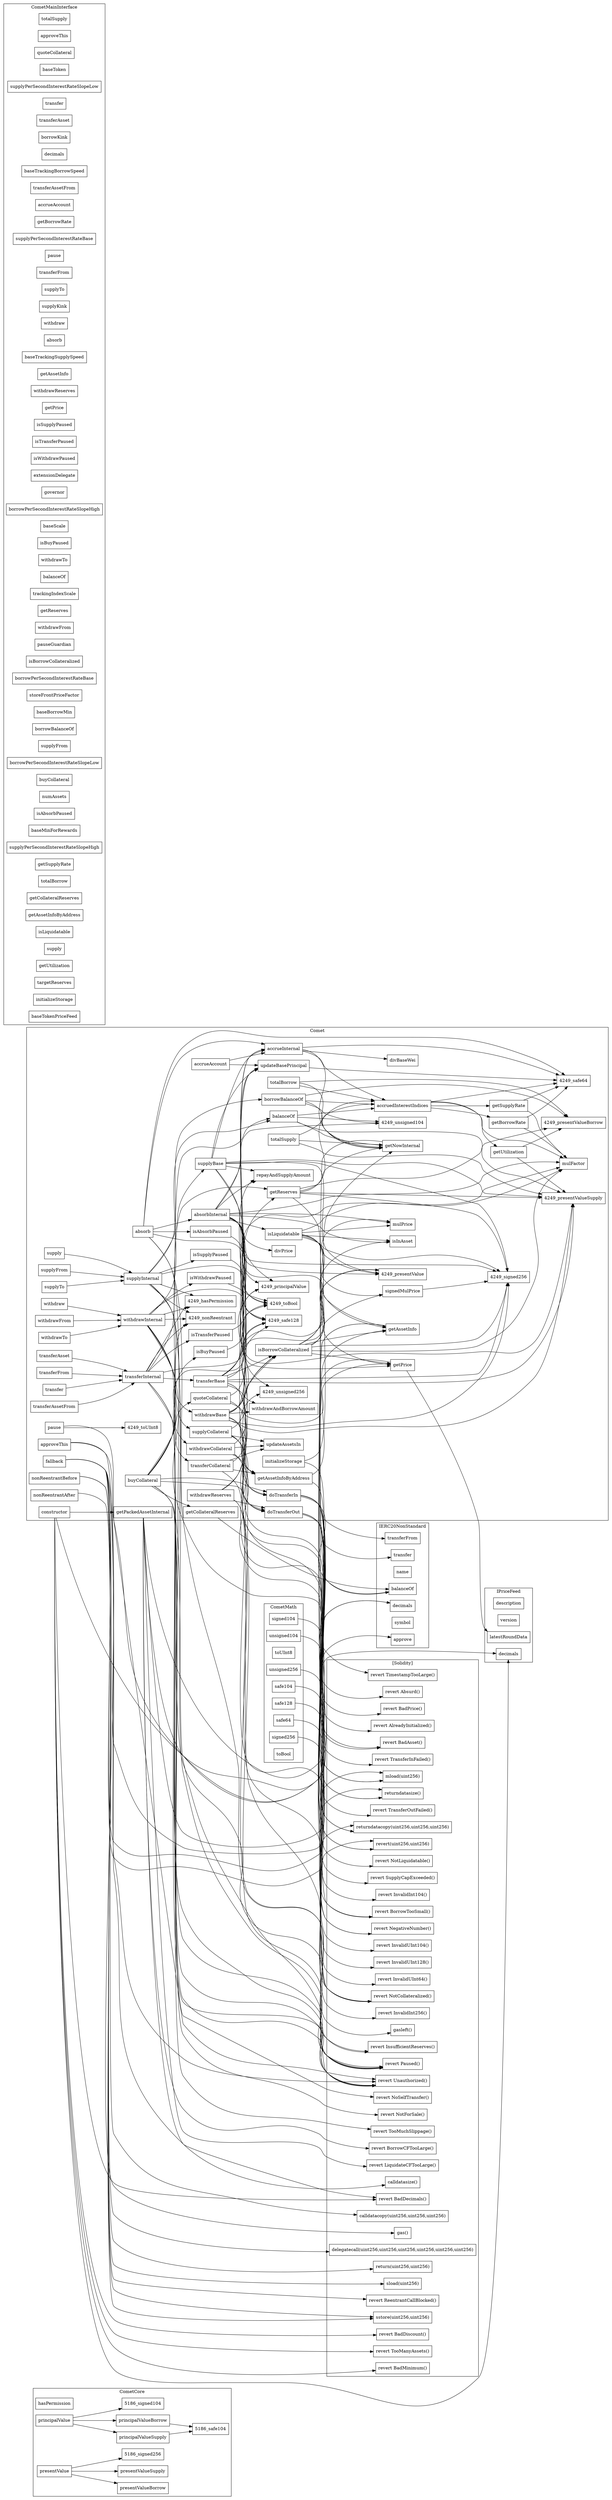 strict digraph {
rankdir="LR"
node [shape=box]
subgraph cluster_5186_CometCore {
label = "CometCore"
"5186_hasPermission" [label="hasPermission"]
"5186_presentValueBorrow" [label="presentValueBorrow"]
"5186_principalValue" [label="principalValue"]
"5186_principalValueSupply" [label="principalValueSupply"]
"5186_presentValue" [label="presentValue"]
"5186_presentValueSupply" [label="presentValueSupply"]
"5186_principalValueBorrow" [label="principalValueBorrow"]
"5186_presentValue" -> "5186_presentValueBorrow"
"5186_presentValue" -> "5186_presentValueSupply"
"5186_principalValueSupply" -> "5186_safe104"
"5186_principalValue" -> "5186_principalValueSupply"
"5186_principalValue" -> "5186_principalValueBorrow"
"5186_principalValue" -> "5186_signed104"
"5186_presentValue" -> "5186_signed256"
"5186_principalValueBorrow" -> "5186_safe104"
}subgraph cluster_4873_IERC20NonStandard {
label = "IERC20NonStandard"
"4873_balanceOf" [label="balanceOf"]
"4873_transfer" [label="transfer"]
"4873_name" [label="name"]
"4873_approve" [label="approve"]
"4873_decimals" [label="decimals"]
"4873_symbol" [label="symbol"]
"4873_transferFrom" [label="transferFrom"]
}subgraph cluster_4905_IPriceFeed {
label = "IPriceFeed"
"4905_description" [label="description"]
"4905_version" [label="version"]
"4905_decimals" [label="decimals"]
"4905_latestRoundData" [label="latestRoundData"]
}subgraph cluster_4820_CometMainInterface {
label = "CometMainInterface"
"4820_totalSupply" [label="totalSupply"]
"4820_approveThis" [label="approveThis"]
"4820_quoteCollateral" [label="quoteCollateral"]
"4820_baseToken" [label="baseToken"]
"4820_supplyPerSecondInterestRateSlopeLow" [label="supplyPerSecondInterestRateSlopeLow"]
"4820_transfer" [label="transfer"]
"4820_transferAsset" [label="transferAsset"]
"4820_borrowKink" [label="borrowKink"]
"4820_decimals" [label="decimals"]
"4820_baseTrackingBorrowSpeed" [label="baseTrackingBorrowSpeed"]
"4820_transferAssetFrom" [label="transferAssetFrom"]
"4820_accrueAccount" [label="accrueAccount"]
"4820_getBorrowRate" [label="getBorrowRate"]
"4820_supplyPerSecondInterestRateBase" [label="supplyPerSecondInterestRateBase"]
"4820_pause" [label="pause"]
"4820_transferFrom" [label="transferFrom"]
"4820_supplyTo" [label="supplyTo"]
"4820_supplyKink" [label="supplyKink"]
"4820_withdraw" [label="withdraw"]
"4820_absorb" [label="absorb"]
"4820_baseTrackingSupplySpeed" [label="baseTrackingSupplySpeed"]
"4820_getAssetInfo" [label="getAssetInfo"]
"4820_withdrawReserves" [label="withdrawReserves"]
"4820_getPrice" [label="getPrice"]
"4820_isSupplyPaused" [label="isSupplyPaused"]
"4820_isTransferPaused" [label="isTransferPaused"]
"4820_isWithdrawPaused" [label="isWithdrawPaused"]
"4820_extensionDelegate" [label="extensionDelegate"]
"4820_governor" [label="governor"]
"4820_borrowPerSecondInterestRateSlopeHigh" [label="borrowPerSecondInterestRateSlopeHigh"]
"4820_baseScale" [label="baseScale"]
"4820_isBuyPaused" [label="isBuyPaused"]
"4820_withdrawTo" [label="withdrawTo"]
"4820_balanceOf" [label="balanceOf"]
"4820_trackingIndexScale" [label="trackingIndexScale"]
"4820_getReserves" [label="getReserves"]
"4820_withdrawFrom" [label="withdrawFrom"]
"4820_pauseGuardian" [label="pauseGuardian"]
"4820_isBorrowCollateralized" [label="isBorrowCollateralized"]
"4820_borrowPerSecondInterestRateBase" [label="borrowPerSecondInterestRateBase"]
"4820_storeFrontPriceFactor" [label="storeFrontPriceFactor"]
"4820_baseBorrowMin" [label="baseBorrowMin"]
"4820_borrowBalanceOf" [label="borrowBalanceOf"]
"4820_supplyFrom" [label="supplyFrom"]
"4820_borrowPerSecondInterestRateSlopeLow" [label="borrowPerSecondInterestRateSlopeLow"]
"4820_buyCollateral" [label="buyCollateral"]
"4820_numAssets" [label="numAssets"]
"4820_isAbsorbPaused" [label="isAbsorbPaused"]
"4820_baseMinForRewards" [label="baseMinForRewards"]
"4820_supplyPerSecondInterestRateSlopeHigh" [label="supplyPerSecondInterestRateSlopeHigh"]
"4820_getSupplyRate" [label="getSupplyRate"]
"4820_totalBorrow" [label="totalBorrow"]
"4820_getCollateralReserves" [label="getCollateralReserves"]
"4820_getAssetInfoByAddress" [label="getAssetInfoByAddress"]
"4820_isLiquidatable" [label="isLiquidatable"]
"4820_supply" [label="supply"]
"4820_getUtilization" [label="getUtilization"]
"4820_targetReserves" [label="targetReserves"]
"4820_initializeStorage" [label="initializeStorage"]
"4820_baseTokenPriceFeed" [label="baseTokenPriceFeed"]
}subgraph cluster_5463_CometMath {
label = "CometMath"
"5463_safe64" [label="safe64"]
"5463_signed256" [label="signed256"]
"5463_toUInt8" [label="toUInt8"]
"5463_unsigned256" [label="unsigned256"]
"5463_unsigned104" [label="unsigned104"]
"5463_signed104" [label="signed104"]
"5463_safe104" [label="safe104"]
"5463_safe128" [label="safe128"]
"5463_toBool" [label="toBool"]
}subgraph cluster_4249_Comet {
label = "Comet"
"4249_isSupplyPaused" [label="isSupplyPaused"]
"4249_pause" [label="pause"]
"4249_doTransferIn" [label="doTransferIn"]
"4249_isAbsorbPaused" [label="isAbsorbPaused"]
"4249_getBorrowRate" [label="getBorrowRate"]
"4249_getAssetInfo" [label="getAssetInfo"]
"4249_isLiquidatable" [label="isLiquidatable"]
"4249_buyCollateral" [label="buyCollateral"]
"4249_divPrice" [label="divPrice"]
"4249_repayAndSupplyAmount" [label="repayAndSupplyAmount"]
"4249_isBuyPaused" [label="isBuyPaused"]
"4249_isWithdrawPaused" [label="isWithdrawPaused"]
"4249_mulFactor" [label="mulFactor"]
"4249_isBorrowCollateralized" [label="isBorrowCollateralized"]
"4249_withdrawAndBorrowAmount" [label="withdrawAndBorrowAmount"]
"4249_supplyBase" [label="supplyBase"]
"4249_fallback" [label="fallback"]
"4249_withdrawBase" [label="withdrawBase"]
"4249_getReserves" [label="getReserves"]
"4249_withdrawFrom" [label="withdrawFrom"]
"4249_nonReentrantAfter" [label="nonReentrantAfter"]
"4249_accrueInternal" [label="accrueInternal"]
"4249_getPrice" [label="getPrice"]
"4249_totalBorrow" [label="totalBorrow"]
"4249_approveThis" [label="approveThis"]
"4249_nonReentrantBefore" [label="nonReentrantBefore"]
"4249_isInAsset" [label="isInAsset"]
"4249_accrueAccount" [label="accrueAccount"]
"4249_transferFrom" [label="transferFrom"]
"4249_getCollateralReserves" [label="getCollateralReserves"]
"4249_absorbInternal" [label="absorbInternal"]
"4249_balanceOf" [label="balanceOf"]
"4249_supplyFrom" [label="supplyFrom"]
"4249_getUtilization" [label="getUtilization"]
"4249_divBaseWei" [label="divBaseWei"]
"4249_getAssetInfoByAddress" [label="getAssetInfoByAddress"]
"4249_signedMulPrice" [label="signedMulPrice"]
"4249_updateAssetsIn" [label="updateAssetsIn"]
"4249_quoteCollateral" [label="quoteCollateral"]
"4249_transferBase" [label="transferBase"]
"4249_transfer" [label="transfer"]
"4249_supplyTo" [label="supplyTo"]
"4249_constructor" [label="constructor"]
"4249_supply" [label="supply"]
"4249_getNowInternal" [label="getNowInternal"]
"4249_doTransferOut" [label="doTransferOut"]
"4249_withdrawTo" [label="withdrawTo"]
"4249_borrowBalanceOf" [label="borrowBalanceOf"]
"4249_supplyInternal" [label="supplyInternal"]
"4249_updateBasePrincipal" [label="updateBasePrincipal"]
"4249_transferInternal" [label="transferInternal"]
"4249_supplyCollateral" [label="supplyCollateral"]
"4249_absorb" [label="absorb"]
"4249_transferAssetFrom" [label="transferAssetFrom"]
"4249_mulPrice" [label="mulPrice"]
"4249_withdrawCollateral" [label="withdrawCollateral"]
"4249_accruedInterestIndices" [label="accruedInterestIndices"]
"4249_initializeStorage" [label="initializeStorage"]
"4249_withdrawReserves" [label="withdrawReserves"]
"4249_withdraw" [label="withdraw"]
"4249_getPackedAssetInternal" [label="getPackedAssetInternal"]
"4249_transferCollateral" [label="transferCollateral"]
"4249_transferAsset" [label="transferAsset"]
"4249_totalSupply" [label="totalSupply"]
"4249_withdrawInternal" [label="withdrawInternal"]
"4249_isTransferPaused" [label="isTransferPaused"]
"4249_getSupplyRate" [label="getSupplyRate"]
"4249_supplyCollateral" -> "4249_getAssetInfoByAddress"
"4249_getReserves" -> "4249_getNowInternal"
"4249_absorbInternal" -> "4249_signed256"
"4249_getBorrowRate" -> "4249_mulFactor"
"4249_isLiquidatable" -> "4249_mulPrice"
"4249_withdraw" -> "4249_withdrawInternal"
"4249_signedMulPrice" -> "4249_signed256"
"4249_getReserves" -> "4249_presentValueBorrow"
"4249_transferAsset" -> "4249_transferInternal"
"4249_withdrawInternal" -> "4249_isWithdrawPaused"
"4249_isSupplyPaused" -> "4249_toBool"
"4249_supplyBase" -> "4249_doTransferIn"
"4249_buyCollateral" -> "4249_isBuyPaused"
"4249_transferBase" -> "4249_repayAndSupplyAmount"
"4249_supplyTo" -> "4249_supplyInternal"
"4249_initializeStorage" -> "4249_getNowInternal"
"4249_buyCollateral" -> "4249_getCollateralReserves"
"4249_supplyBase" -> "4249_repayAndSupplyAmount"
"4249_withdrawReserves" -> "4249_getReserves"
"4249_absorb" -> "4249_isAbsorbPaused"
"4249_withdrawBase" -> "4249_principalValue"
"4249_accrueAccount" -> "4249_accrueInternal"
"4249_buyCollateral" -> "4249_safe128"
"4249_withdrawBase" -> "4249_isBorrowCollateralized"
"4249_withdrawBase" -> "4249_presentValue"
"4249_supplyBase" -> "4249_updateBasePrincipal"
"4249_transferFrom" -> "4249_transferInternal"
"4249_borrowBalanceOf" -> "4249_unsigned104"
"4249_supplyBase" -> "4249_accrueInternal"
"4249_withdrawCollateral" -> "4249_updateAssetsIn"
"4249_accruedInterestIndices" -> "4249_safe64"
"4249_totalSupply" -> "4249_presentValueSupply"
"4249_buyCollateral" -> "4249_doTransferOut"
"4249_transferBase" -> "4249_presentValueSupply"
"4249_isBorrowCollateralized" -> "4249_signedMulPrice"
"4249_supplyInternal" -> "4249_supplyBase"
"4249_accrueAccount" -> "4249_updateBasePrincipal"
"4249_buyCollateral" -> "4249_nonReentrant"
"4249_absorbInternal" -> "4249_getAssetInfo"
"4249_absorbInternal" -> "4249_repayAndSupplyAmount"
"4249_getUtilization" -> "4249_presentValueSupply"
"4249_isLiquidatable" -> "4249_signed256"
"4249_absorb" -> "4249_safe64"
"4249_supplyInternal" -> "4249_nonReentrant"
"4249_quoteCollateral" -> "4249_mulFactor"
"4249_transferBase" -> "4249_isBorrowCollateralized"
"4249_supply" -> "4249_supplyInternal"
"4249_withdrawInternal" -> "4249_hasPermission"
"4249_absorbInternal" -> "4249_isInAsset"
"4249_supplyBase" -> "4249_presentValue"
"4249_getBorrowRate" -> "4249_safe64"
"4249_absorbInternal" -> "4249_unsigned256"
"4249_absorbInternal" -> "4249_mulFactor"
"4249_transferBase" -> "4249_accrueInternal"
"4249_balanceOf" -> "4249_getNowInternal"
"4249_withdrawBase" -> "4249_updateBasePrincipal"
"4249_withdrawCollateral" -> "4249_doTransferOut"
"4249_transferInternal" -> "4249_transferBase"
"4249_withdrawBase" -> "4249_withdrawAndBorrowAmount"
"4249_absorbInternal" -> "4249_getPrice"
"4249_accrueInternal" -> "4249_divBaseWei"
"4249_supplyBase" -> "4249_presentValueSupply"
"4249_totalBorrow" -> "4249_getNowInternal"
"4249_isLiquidatable" -> "4249_isInAsset"
"4249_supplyCollateral" -> "4249_updateAssetsIn"
"4249_supplyFrom" -> "4249_supplyInternal"
"4249_pause" -> "4249_toUInt8"
"4249_absorbInternal" -> "4249_unsigned104"
"4249_isBorrowCollateralized" -> "4249_mulFactor"
"4249_transferInternal" -> "4249_balanceOf"
"4249_isBorrowCollateralized" -> "4249_mulPrice"
"4249_getSupplyRate" -> "4249_mulFactor"
"4249_withdrawInternal" -> "4249_safe128"
"4249_absorbInternal" -> "4249_isLiquidatable"
"4249_withdrawInternal" -> "4249_balanceOf"
"4249_withdrawBase" -> "4249_doTransferOut"
"4249_accruedInterestIndices" -> "4249_mulFactor"
"4249_accruedInterestIndices" -> "4249_getSupplyRate"
"4249_transferBase" -> "4249_withdrawAndBorrowAmount"
"4249_updateBasePrincipal" -> "4249_safe64"
"4249_isTransferPaused" -> "4249_toBool"
"4249_transferAssetFrom" -> "4249_transferInternal"
"4249_balanceOf" -> "4249_accruedInterestIndices"
"4249_buyCollateral" -> "4249_quoteCollateral"
"4249_transferInternal" -> "4249_nonReentrant"
"4249_supplyBase" -> "4249_principalValue"
"4249_borrowBalanceOf" -> "4249_getNowInternal"
"4249_absorbInternal" -> "4249_divPrice"
"4249_accrueInternal" -> "4249_getNowInternal"
"4249_supplyCollateral" -> "4249_doTransferIn"
"4249_absorbInternal" -> "4249_presentValueSupply"
"4249_withdrawTo" -> "4249_withdrawInternal"
"4249_constructor" -> "4249_getPackedAssetInternal"
"4249_transferInternal" -> "4249_transferCollateral"
"4249_isAbsorbPaused" -> "4249_toBool"
"4249_totalSupply" -> "4249_accruedInterestIndices"
"4249_withdrawInternal" -> "4249_nonReentrant"
"4249_withdrawBase" -> "4249_signed256"
"4249_isBorrowCollateralized" -> "4249_getAssetInfo"
"4249_absorbInternal" -> "4249_mulPrice"
"4249_isLiquidatable" -> "4249_presentValue"
"4249_transferBase" -> "4249_updateBasePrincipal"
"4249_accrueInternal" -> "4249_safe64"
"4249_transferBase" -> "4249_presentValue"
"4249_getSupplyRate" -> "4249_safe64"
"4249_isBorrowCollateralized" -> "4249_signed256"
"4249_getReserves" -> "4249_presentValueSupply"
"4249_accrueInternal" -> "4249_accruedInterestIndices"
"4249_buyCollateral" -> "4249_getReserves"
"4249_supplyInternal" -> "4249_borrowBalanceOf"
"4249_borrowBalanceOf" -> "4249_presentValueBorrow"
"4249_withdrawBase" -> "4249_presentValueSupply"
"4249_balanceOf" -> "4249_presentValueSupply"
"4249_accruedInterestIndices" -> "4249_getBorrowRate"
"4249_getUtilization" -> "4249_presentValueBorrow"
"4249_transfer" -> "4249_transferInternal"
"4249_quoteCollateral" -> "4249_getAssetInfoByAddress"
"4249_getReserves" -> "4249_accruedInterestIndices"
"4249_getAssetInfoByAddress" -> "4249_getAssetInfo"
"4249_transferBase" -> "4249_principalValue"
"4249_isLiquidatable" -> "4249_signedMulPrice"
"4249_withdrawBase" -> "4249_accrueInternal"
"4249_supplyBase" -> "4249_signed256"
"4249_withdrawFrom" -> "4249_withdrawInternal"
"4249_withdrawCollateral" -> "4249_getAssetInfoByAddress"
"4249_isWithdrawPaused" -> "4249_toBool"
"4249_accruedInterestIndices" -> "4249_getUtilization"
"4249_isBorrowCollateralized" -> "4249_presentValue"
"4249_balanceOf" -> "4249_unsigned104"
"4249_withdrawInternal" -> "4249_withdrawCollateral"
"4249_totalBorrow" -> "4249_presentValueBorrow"
"4249_isLiquidatable" -> "4249_getPrice"
"4249_isBuyPaused" -> "4249_toBool"
"4249_isLiquidatable" -> "4249_getAssetInfo"
"4249_absorbInternal" -> "4249_updateBasePrincipal"
"4249_quoteCollateral" -> "4249_getPrice"
"4249_transferCollateral" -> "4249_getAssetInfoByAddress"
"4249_totalSupply" -> "4249_getNowInternal"
"4249_absorb" -> "4249_accrueInternal"
"4249_borrowBalanceOf" -> "4249_accruedInterestIndices"
"4249_transferCollateral" -> "4249_updateAssetsIn"
"4249_withdrawCollateral" -> "4249_isBorrowCollateralized"
"4249_withdrawReserves" -> "4249_doTransferOut"
"4249_isLiquidatable" -> "4249_mulFactor"
"4249_transferInternal" -> "4249_safe128"
"4249_totalBorrow" -> "4249_accruedInterestIndices"
"4249_transferBase" -> "4249_signed256"
"4249_absorbInternal" -> "4249_presentValue"
"4249_isBorrowCollateralized" -> "4249_getPrice"
"4249_transferInternal" -> "4249_hasPermission"
"4249_supplyCollateral" -> "4249_safe128"
"4249_isBorrowCollateralized" -> "4249_isInAsset"
"4249_transferCollateral" -> "4249_isBorrowCollateralized"
"4249_supplyInternal" -> "4249_isSupplyPaused"
"4249_transferInternal" -> "4249_isTransferPaused"
"4249_supplyInternal" -> "4249_safe128"
"4249_absorbInternal" -> "4249_principalValue"
"4249_supplyInternal" -> "4249_hasPermission"
"4249_withdrawInternal" -> "4249_withdrawBase"
"4249_absorb" -> "4249_safe128"
"4249_getReserves" -> "4249_signed256"
"4249_supplyInternal" -> "4249_supplyCollateral"
"4249_withdrawReserves" -> "4249_unsigned256"
"4249_absorb" -> "4249_absorbInternal"
"4249_buyCollateral" -> "4249_doTransferIn"
}subgraph cluster_solidity {
label = "[Solidity]"
"revert InvalidInt256()" 
"calldatasize()" 
"calldatacopy(uint256,uint256,uint256)" 
"gas()" 
"mload(uint256)" 
"revert BadAsset()" 
"revert BadMinimum()" 
"returndatacopy(uint256,uint256,uint256)" 
"delegatecall(uint256,uint256,uint256,uint256,uint256,uint256)" 
"revert InsufficientReserves()" 
"revert BadDiscount()" 
"revert BadPrice()" 
"revert InvalidUInt64()" 
"revert(uint256,uint256)" 
"revert ReentrantCallBlocked()" 
"revert LiquidateCFTooLarge()" 
"revert TooMuchSlippage()" 
"revert Paused()" 
"revert NegativeNumber()" 
"revert BadDecimals()" 
"sstore(uint256,uint256)" 
"return(uint256,uint256)" 
"revert TransferOutFailed()" 
"gasleft()" 
"revert NotCollateralized()" 
"revert SupplyCapExceeded()" 
"revert NotLiquidatable()" 
"revert InvalidInt104()" 
"revert InvalidUInt104()" 
"returndatasize()" 
"revert InvalidUInt128()" 
"revert BorrowCFTooLarge()" 
"revert TimestampTooLarge()" 
"revert AlreadyInitialized()" 
"revert TooManyAssets()" 
"revert Absurd()" 
"sload(uint256)" 
"revert NotForSale()" 
"revert BorrowTooSmall()" 
"revert TransferInFailed()" 
"revert Unauthorized()" 
"revert NoSelfTransfer()" 
"4249_approveThis" -> "revert Unauthorized()"
"4249_supplyCollateral" -> "revert SupplyCapExceeded()"
"4249_buyCollateral" -> "revert TooMuchSlippage()"
"4249_getPackedAssetInternal" -> "revert LiquidateCFTooLarge()"
"4249_transferInternal" -> "revert NoSelfTransfer()"
"5463_safe104" -> "revert InvalidUInt104()"
"4249_doTransferOut" -> "revert TransferOutFailed()"
"4249_doTransferIn" -> "revert TransferInFailed()"
"4249_absorbInternal" -> "revert NotLiquidatable()"
"4249_nonReentrantAfter" -> "sstore(uint256,uint256)"
"4249_doTransferOut" -> "returndatasize()"
"4249_getPrice" -> "revert BadPrice()"
"4249_withdrawBase" -> "revert BorrowTooSmall()"
"5463_safe128" -> "revert InvalidUInt128()"
"4249_fallback" -> "delegatecall(uint256,uint256,uint256,uint256,uint256,uint256)"
"4249_constructor" -> "revert BadDecimals()"
"4249_nonReentrantBefore" -> "revert ReentrantCallBlocked()"
"4249_fallback" -> "returndatacopy(uint256,uint256,uint256)"
"4249_buyCollateral" -> "revert InsufficientReserves()"
"4249_supplyInternal" -> "revert Paused()"
"4249_withdrawBase" -> "revert NotCollateralized()"
"4249_absorb" -> "revert Paused()"
"4249_transferInternal" -> "revert Paused()"
"4249_doTransferOut" -> "revert(uint256,uint256)"
"4249_fallback" -> "gas()"
"4249_doTransferOut" -> "returndatacopy(uint256,uint256,uint256)"
"4249_getNowInternal" -> "revert TimestampTooLarge()"
"4249_getAssetInfo" -> "revert Absurd()"
"4249_nonReentrantBefore" -> "sload(uint256)"
"4249_transferCollateral" -> "revert NotCollateralized()"
"4249_withdrawInternal" -> "revert Unauthorized()"
"4249_withdrawReserves" -> "revert InsufficientReserves()"
"5463_signed256" -> "revert InvalidInt256()"
"5463_unsigned104" -> "revert NegativeNumber()"
"4249_fallback" -> "revert(uint256,uint256)"
"4249_pause" -> "revert Unauthorized()"
"5463_signed104" -> "revert InvalidInt104()"
"4249_getAssetInfoByAddress" -> "revert BadAsset()"
"4249_buyCollateral" -> "revert Paused()"
"4249_doTransferIn" -> "returndatasize()"
"4249_fallback" -> "calldatacopy(uint256,uint256,uint256)"
"4249_constructor" -> "revert TooManyAssets()"
"4249_constructor" -> "revert BadMinimum()"
"4249_buyCollateral" -> "revert NotForSale()"
"4249_transferInternal" -> "revert Unauthorized()"
"5463_safe64" -> "revert InvalidUInt64()"
"4249_constructor" -> "revert BadDiscount()"
"4249_doTransferIn" -> "returndatacopy(uint256,uint256,uint256)"
"4249_withdrawReserves" -> "revert Unauthorized()"
"4249_getAssetInfo" -> "revert BadAsset()"
"4249_fallback" -> "calldatasize()"
"4249_getPackedAssetInternal" -> "revert BadDecimals()"
"4249_getPackedAssetInternal" -> "mload(uint256)"
"4249_transferBase" -> "revert BorrowTooSmall()"
"4249_transferBase" -> "revert NotCollateralized()"
"4249_getPackedAssetInternal" -> "revert BorrowCFTooLarge()"
"4249_fallback" -> "returndatasize()"
"5463_unsigned256" -> "revert NegativeNumber()"
"4249_doTransferIn" -> "mload(uint256)"
"4249_fallback" -> "return(uint256,uint256)"
"4249_initializeStorage" -> "revert AlreadyInitialized()"
"4249_supplyInternal" -> "revert Unauthorized()"
"4249_withdrawInternal" -> "revert Paused()"
"4249_doTransferIn" -> "revert(uint256,uint256)"
"4249_nonReentrantBefore" -> "sstore(uint256,uint256)"
"4249_doTransferOut" -> "mload(uint256)"
"4249_withdrawCollateral" -> "revert NotCollateralized()"
"4249_absorb" -> "gasleft()"
}"4249_constructor" -> "4873_decimals"
"4249_getCollateralReserves" -> "4873_balanceOf"
"4249_getReserves" -> "4873_balanceOf"
"4249_doTransferIn" -> "4873_balanceOf"
"4249_approveThis" -> "4873_approve"
"4249_getPrice" -> "4905_latestRoundData"
"4249_doTransferOut" -> "4873_transfer"
"4249_doTransferIn" -> "4873_transferFrom"
"4249_getPackedAssetInternal" -> "4905_decimals"
"4249_getPackedAssetInternal" -> "4873_decimals"
"4249_constructor" -> "4905_decimals"
}